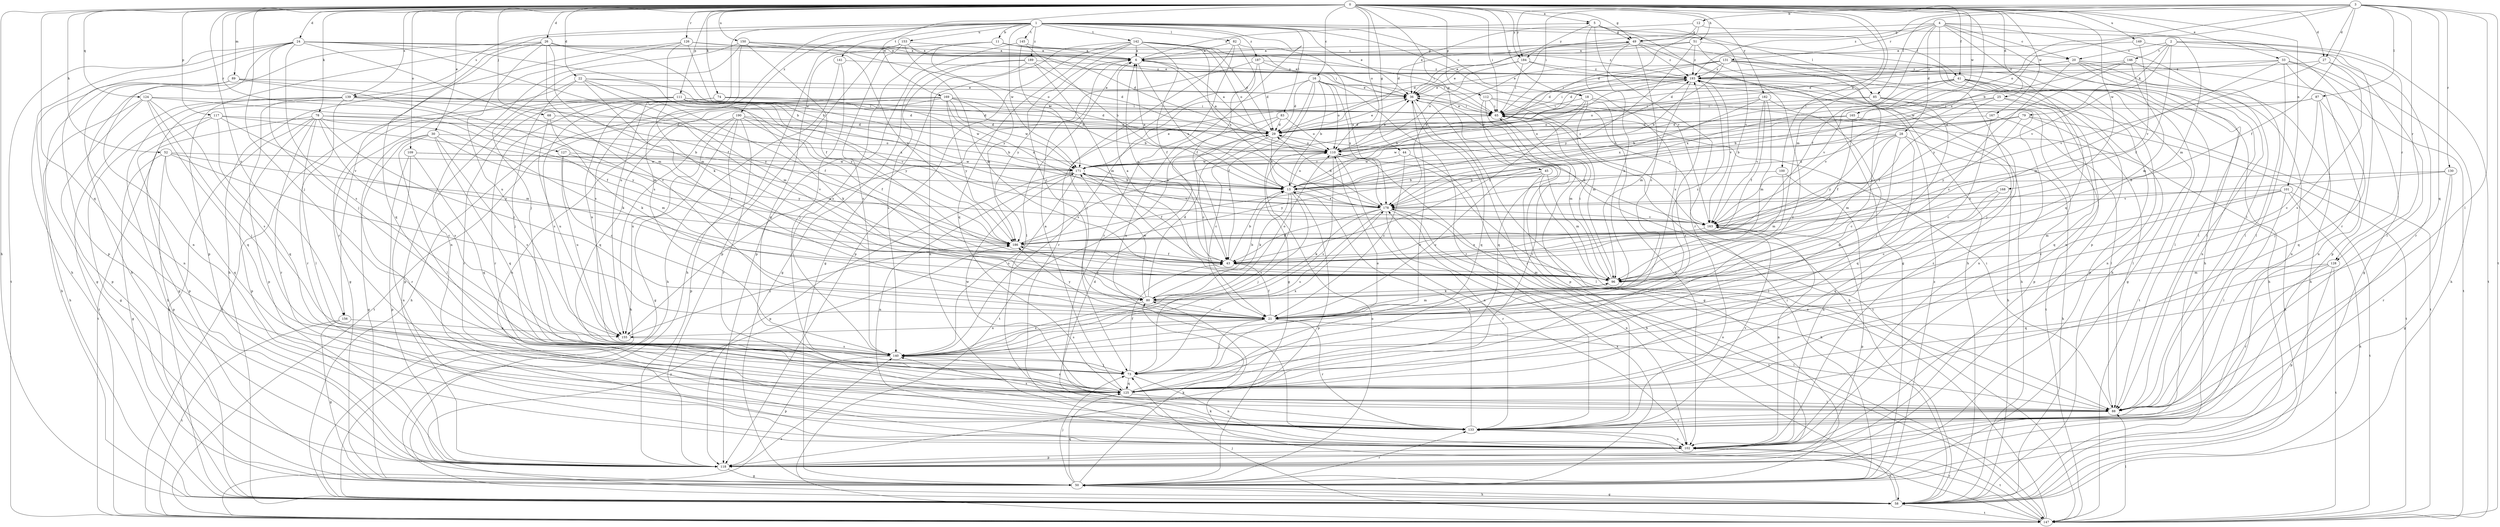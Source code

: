 strict digraph  {
0;
1;
2;
3;
4;
5;
6;
11;
12;
13;
16;
18;
20;
21;
22;
24;
25;
26;
27;
28;
29;
30;
33;
36;
41;
43;
44;
45;
49;
50;
51;
52;
58;
65;
68;
73;
74;
78;
79;
80;
82;
83;
85;
87;
88;
89;
96;
100;
101;
102;
109;
110;
111;
112;
117;
118;
124;
125;
126;
127;
128;
130;
131;
133;
139;
140;
141;
142;
145;
146;
147;
149;
150;
153;
155;
156;
163;
165;
167;
168;
169;
171;
178;
182;
184;
186;
187;
189;
190;
193;
0 -> 5  [label=a];
0 -> 16  [label=c];
0 -> 18  [label=c];
0 -> 22  [label=d];
0 -> 24  [label=d];
0 -> 25  [label=d];
0 -> 26  [label=d];
0 -> 27  [label=d];
0 -> 30  [label=e];
0 -> 33  [label=e];
0 -> 41  [label=f];
0 -> 44  [label=g];
0 -> 45  [label=g];
0 -> 49  [label=g];
0 -> 51  [label=h];
0 -> 52  [label=h];
0 -> 58  [label=h];
0 -> 65  [label=i];
0 -> 68  [label=j];
0 -> 73  [label=j];
0 -> 74  [label=k];
0 -> 78  [label=k];
0 -> 89  [label=m];
0 -> 96  [label=m];
0 -> 100  [label=n];
0 -> 101  [label=n];
0 -> 109  [label=o];
0 -> 110  [label=o];
0 -> 111  [label=p];
0 -> 112  [label=p];
0 -> 117  [label=p];
0 -> 124  [label=q];
0 -> 125  [label=q];
0 -> 126  [label=r];
0 -> 127  [label=r];
0 -> 139  [label=s];
0 -> 149  [label=u];
0 -> 150  [label=u];
0 -> 156  [label=v];
0 -> 165  [label=w];
0 -> 167  [label=w];
0 -> 168  [label=w];
0 -> 169  [label=w];
0 -> 178  [label=x];
0 -> 182  [label=y];
0 -> 184  [label=y];
1 -> 11  [label=b];
1 -> 18  [label=c];
1 -> 36  [label=e];
1 -> 41  [label=f];
1 -> 82  [label=l];
1 -> 83  [label=l];
1 -> 85  [label=l];
1 -> 102  [label=n];
1 -> 139  [label=s];
1 -> 140  [label=s];
1 -> 141  [label=t];
1 -> 142  [label=t];
1 -> 145  [label=t];
1 -> 153  [label=u];
1 -> 155  [label=u];
1 -> 156  [label=v];
1 -> 163  [label=v];
1 -> 171  [label=w];
1 -> 187  [label=z];
1 -> 189  [label=z];
1 -> 190  [label=z];
2 -> 20  [label=c];
2 -> 43  [label=f];
2 -> 79  [label=k];
2 -> 118  [label=p];
2 -> 128  [label=r];
2 -> 146  [label=t];
2 -> 147  [label=t];
2 -> 163  [label=v];
3 -> 12  [label=b];
3 -> 13  [label=b];
3 -> 27  [label=d];
3 -> 43  [label=f];
3 -> 65  [label=i];
3 -> 85  [label=l];
3 -> 87  [label=l];
3 -> 88  [label=l];
3 -> 110  [label=o];
3 -> 125  [label=q];
3 -> 128  [label=r];
3 -> 130  [label=r];
3 -> 147  [label=t];
3 -> 184  [label=y];
3 -> 193  [label=z];
4 -> 20  [label=c];
4 -> 28  [label=d];
4 -> 29  [label=d];
4 -> 43  [label=f];
4 -> 49  [label=g];
4 -> 58  [label=h];
4 -> 88  [label=l];
4 -> 118  [label=p];
4 -> 125  [label=q];
4 -> 131  [label=r];
4 -> 133  [label=r];
5 -> 49  [label=g];
5 -> 58  [label=h];
5 -> 133  [label=r];
5 -> 140  [label=s];
5 -> 163  [label=v];
5 -> 184  [label=y];
6 -> 5  [label=a];
6 -> 49  [label=g];
6 -> 88  [label=l];
6 -> 178  [label=x];
6 -> 186  [label=y];
6 -> 193  [label=z];
11 -> 20  [label=c];
11 -> 36  [label=e];
11 -> 125  [label=q];
11 -> 140  [label=s];
11 -> 186  [label=y];
11 -> 193  [label=z];
12 -> 29  [label=d];
12 -> 36  [label=e];
12 -> 49  [label=g];
12 -> 96  [label=m];
13 -> 6  [label=a];
13 -> 73  [label=j];
13 -> 80  [label=k];
13 -> 110  [label=o];
13 -> 118  [label=p];
13 -> 140  [label=s];
13 -> 171  [label=w];
13 -> 178  [label=x];
13 -> 193  [label=z];
16 -> 13  [label=b];
16 -> 29  [label=d];
16 -> 36  [label=e];
16 -> 43  [label=f];
16 -> 50  [label=g];
16 -> 110  [label=o];
16 -> 133  [label=r];
16 -> 140  [label=s];
16 -> 178  [label=x];
18 -> 13  [label=b];
18 -> 43  [label=f];
18 -> 58  [label=h];
18 -> 65  [label=i];
18 -> 96  [label=m];
18 -> 102  [label=n];
20 -> 21  [label=c];
20 -> 29  [label=d];
20 -> 58  [label=h];
20 -> 88  [label=l];
20 -> 102  [label=n];
20 -> 147  [label=t];
20 -> 193  [label=z];
21 -> 43  [label=f];
21 -> 73  [label=j];
21 -> 88  [label=l];
21 -> 96  [label=m];
21 -> 133  [label=r];
21 -> 140  [label=s];
21 -> 155  [label=u];
21 -> 186  [label=y];
22 -> 21  [label=c];
22 -> 36  [label=e];
22 -> 43  [label=f];
22 -> 50  [label=g];
22 -> 73  [label=j];
22 -> 96  [label=m];
22 -> 186  [label=y];
24 -> 6  [label=a];
24 -> 13  [label=b];
24 -> 43  [label=f];
24 -> 58  [label=h];
24 -> 65  [label=i];
24 -> 73  [label=j];
24 -> 96  [label=m];
24 -> 102  [label=n];
24 -> 118  [label=p];
24 -> 140  [label=s];
24 -> 147  [label=t];
25 -> 43  [label=f];
25 -> 65  [label=i];
25 -> 125  [label=q];
25 -> 147  [label=t];
25 -> 163  [label=v];
26 -> 6  [label=a];
26 -> 13  [label=b];
26 -> 21  [label=c];
26 -> 58  [label=h];
26 -> 96  [label=m];
26 -> 118  [label=p];
26 -> 125  [label=q];
26 -> 155  [label=u];
27 -> 88  [label=l];
27 -> 140  [label=s];
27 -> 163  [label=v];
27 -> 193  [label=z];
28 -> 21  [label=c];
28 -> 58  [label=h];
28 -> 96  [label=m];
28 -> 110  [label=o];
28 -> 125  [label=q];
28 -> 171  [label=w];
28 -> 186  [label=y];
29 -> 6  [label=a];
29 -> 13  [label=b];
29 -> 21  [label=c];
29 -> 36  [label=e];
29 -> 110  [label=o];
30 -> 50  [label=g];
30 -> 88  [label=l];
30 -> 96  [label=m];
30 -> 110  [label=o];
30 -> 125  [label=q];
30 -> 133  [label=r];
30 -> 140  [label=s];
33 -> 29  [label=d];
33 -> 50  [label=g];
33 -> 58  [label=h];
33 -> 88  [label=l];
33 -> 96  [label=m];
33 -> 102  [label=n];
33 -> 193  [label=z];
36 -> 65  [label=i];
36 -> 125  [label=q];
36 -> 133  [label=r];
36 -> 147  [label=t];
41 -> 36  [label=e];
41 -> 50  [label=g];
41 -> 88  [label=l];
41 -> 102  [label=n];
41 -> 110  [label=o];
41 -> 118  [label=p];
41 -> 147  [label=t];
41 -> 163  [label=v];
41 -> 178  [label=x];
43 -> 6  [label=a];
43 -> 13  [label=b];
43 -> 96  [label=m];
44 -> 21  [label=c];
44 -> 58  [label=h];
44 -> 171  [label=w];
45 -> 13  [label=b];
45 -> 21  [label=c];
45 -> 58  [label=h];
45 -> 88  [label=l];
45 -> 96  [label=m];
45 -> 186  [label=y];
49 -> 6  [label=a];
49 -> 21  [label=c];
49 -> 36  [label=e];
49 -> 50  [label=g];
49 -> 80  [label=k];
49 -> 102  [label=n];
49 -> 178  [label=x];
49 -> 193  [label=z];
50 -> 58  [label=h];
50 -> 65  [label=i];
50 -> 73  [label=j];
50 -> 80  [label=k];
50 -> 110  [label=o];
50 -> 125  [label=q];
50 -> 133  [label=r];
50 -> 178  [label=x];
50 -> 193  [label=z];
51 -> 6  [label=a];
51 -> 21  [label=c];
51 -> 29  [label=d];
51 -> 58  [label=h];
51 -> 186  [label=y];
51 -> 193  [label=z];
52 -> 21  [label=c];
52 -> 50  [label=g];
52 -> 118  [label=p];
52 -> 125  [label=q];
52 -> 171  [label=w];
52 -> 186  [label=y];
58 -> 50  [label=g];
58 -> 102  [label=n];
58 -> 147  [label=t];
58 -> 186  [label=y];
65 -> 29  [label=d];
65 -> 36  [label=e];
65 -> 50  [label=g];
65 -> 96  [label=m];
68 -> 29  [label=d];
68 -> 80  [label=k];
68 -> 155  [label=u];
73 -> 43  [label=f];
73 -> 102  [label=n];
73 -> 110  [label=o];
73 -> 125  [label=q];
73 -> 178  [label=x];
74 -> 29  [label=d];
74 -> 65  [label=i];
74 -> 133  [label=r];
74 -> 140  [label=s];
74 -> 155  [label=u];
74 -> 171  [label=w];
78 -> 13  [label=b];
78 -> 21  [label=c];
78 -> 29  [label=d];
78 -> 58  [label=h];
78 -> 80  [label=k];
78 -> 88  [label=l];
78 -> 118  [label=p];
78 -> 133  [label=r];
78 -> 140  [label=s];
78 -> 147  [label=t];
79 -> 13  [label=b];
79 -> 29  [label=d];
79 -> 88  [label=l];
79 -> 147  [label=t];
79 -> 178  [label=x];
79 -> 186  [label=y];
80 -> 13  [label=b];
80 -> 21  [label=c];
80 -> 29  [label=d];
80 -> 110  [label=o];
80 -> 140  [label=s];
80 -> 171  [label=w];
80 -> 186  [label=y];
80 -> 193  [label=z];
82 -> 6  [label=a];
82 -> 43  [label=f];
82 -> 73  [label=j];
82 -> 133  [label=r];
82 -> 178  [label=x];
83 -> 21  [label=c];
83 -> 29  [label=d];
83 -> 110  [label=o];
83 -> 147  [label=t];
85 -> 13  [label=b];
85 -> 65  [label=i];
85 -> 73  [label=j];
85 -> 118  [label=p];
85 -> 147  [label=t];
87 -> 13  [label=b];
87 -> 21  [label=c];
87 -> 65  [label=i];
87 -> 73  [label=j];
87 -> 125  [label=q];
88 -> 65  [label=i];
88 -> 133  [label=r];
88 -> 140  [label=s];
89 -> 36  [label=e];
89 -> 50  [label=g];
89 -> 58  [label=h];
89 -> 96  [label=m];
89 -> 102  [label=n];
89 -> 186  [label=y];
96 -> 6  [label=a];
96 -> 65  [label=i];
96 -> 80  [label=k];
96 -> 178  [label=x];
100 -> 13  [label=b];
100 -> 96  [label=m];
100 -> 102  [label=n];
101 -> 21  [label=c];
101 -> 58  [label=h];
101 -> 88  [label=l];
101 -> 96  [label=m];
101 -> 147  [label=t];
101 -> 178  [label=x];
102 -> 118  [label=p];
102 -> 147  [label=t];
102 -> 193  [label=z];
109 -> 102  [label=n];
109 -> 118  [label=p];
109 -> 125  [label=q];
109 -> 163  [label=v];
109 -> 171  [label=w];
110 -> 6  [label=a];
110 -> 36  [label=e];
110 -> 88  [label=l];
110 -> 102  [label=n];
110 -> 140  [label=s];
110 -> 171  [label=w];
111 -> 29  [label=d];
111 -> 65  [label=i];
111 -> 80  [label=k];
111 -> 118  [label=p];
111 -> 133  [label=r];
111 -> 147  [label=t];
111 -> 163  [label=v];
111 -> 186  [label=y];
112 -> 58  [label=h];
112 -> 65  [label=i];
112 -> 118  [label=p];
112 -> 125  [label=q];
112 -> 163  [label=v];
117 -> 29  [label=d];
117 -> 50  [label=g];
117 -> 96  [label=m];
117 -> 118  [label=p];
117 -> 125  [label=q];
117 -> 186  [label=y];
118 -> 50  [label=g];
124 -> 43  [label=f];
124 -> 58  [label=h];
124 -> 65  [label=i];
124 -> 73  [label=j];
124 -> 118  [label=p];
124 -> 125  [label=q];
124 -> 140  [label=s];
125 -> 6  [label=a];
125 -> 36  [label=e];
125 -> 65  [label=i];
125 -> 88  [label=l];
125 -> 140  [label=s];
125 -> 171  [label=w];
125 -> 193  [label=z];
126 -> 6  [label=a];
126 -> 36  [label=e];
126 -> 58  [label=h];
126 -> 80  [label=k];
126 -> 133  [label=r];
126 -> 171  [label=w];
127 -> 21  [label=c];
127 -> 155  [label=u];
127 -> 171  [label=w];
127 -> 186  [label=y];
128 -> 96  [label=m];
128 -> 118  [label=p];
128 -> 125  [label=q];
128 -> 133  [label=r];
128 -> 147  [label=t];
130 -> 13  [label=b];
130 -> 50  [label=g];
130 -> 133  [label=r];
130 -> 163  [label=v];
131 -> 13  [label=b];
131 -> 29  [label=d];
131 -> 36  [label=e];
131 -> 58  [label=h];
131 -> 65  [label=i];
131 -> 73  [label=j];
131 -> 88  [label=l];
131 -> 102  [label=n];
131 -> 193  [label=z];
133 -> 13  [label=b];
133 -> 29  [label=d];
133 -> 102  [label=n];
133 -> 163  [label=v];
139 -> 29  [label=d];
139 -> 50  [label=g];
139 -> 58  [label=h];
139 -> 65  [label=i];
139 -> 118  [label=p];
139 -> 133  [label=r];
139 -> 147  [label=t];
139 -> 178  [label=x];
140 -> 73  [label=j];
140 -> 118  [label=p];
140 -> 193  [label=z];
141 -> 58  [label=h];
141 -> 73  [label=j];
141 -> 193  [label=z];
142 -> 6  [label=a];
142 -> 21  [label=c];
142 -> 29  [label=d];
142 -> 43  [label=f];
142 -> 50  [label=g];
142 -> 65  [label=i];
142 -> 110  [label=o];
142 -> 118  [label=p];
142 -> 125  [label=q];
142 -> 178  [label=x];
145 -> 6  [label=a];
145 -> 13  [label=b];
145 -> 118  [label=p];
145 -> 171  [label=w];
146 -> 88  [label=l];
146 -> 96  [label=m];
146 -> 171  [label=w];
146 -> 186  [label=y];
146 -> 193  [label=z];
147 -> 36  [label=e];
147 -> 73  [label=j];
147 -> 80  [label=k];
147 -> 88  [label=l];
147 -> 110  [label=o];
147 -> 133  [label=r];
147 -> 140  [label=s];
149 -> 6  [label=a];
149 -> 133  [label=r];
149 -> 163  [label=v];
150 -> 6  [label=a];
150 -> 43  [label=f];
150 -> 73  [label=j];
150 -> 102  [label=n];
150 -> 110  [label=o];
150 -> 140  [label=s];
150 -> 186  [label=y];
153 -> 6  [label=a];
153 -> 29  [label=d];
153 -> 58  [label=h];
153 -> 96  [label=m];
153 -> 118  [label=p];
153 -> 140  [label=s];
155 -> 140  [label=s];
155 -> 186  [label=y];
156 -> 50  [label=g];
156 -> 147  [label=t];
156 -> 155  [label=u];
163 -> 29  [label=d];
163 -> 102  [label=n];
163 -> 118  [label=p];
163 -> 186  [label=y];
165 -> 29  [label=d];
165 -> 43  [label=f];
165 -> 58  [label=h];
165 -> 110  [label=o];
167 -> 21  [label=c];
167 -> 29  [label=d];
167 -> 88  [label=l];
168 -> 21  [label=c];
168 -> 125  [label=q];
168 -> 178  [label=x];
169 -> 13  [label=b];
169 -> 58  [label=h];
169 -> 65  [label=i];
169 -> 102  [label=n];
169 -> 110  [label=o];
169 -> 125  [label=q];
169 -> 147  [label=t];
169 -> 171  [label=w];
169 -> 178  [label=x];
169 -> 186  [label=y];
171 -> 13  [label=b];
171 -> 36  [label=e];
171 -> 43  [label=f];
171 -> 102  [label=n];
171 -> 118  [label=p];
171 -> 140  [label=s];
171 -> 163  [label=v];
171 -> 178  [label=x];
178 -> 29  [label=d];
178 -> 43  [label=f];
178 -> 80  [label=k];
178 -> 102  [label=n];
178 -> 133  [label=r];
178 -> 140  [label=s];
178 -> 147  [label=t];
178 -> 163  [label=v];
182 -> 43  [label=f];
182 -> 65  [label=i];
182 -> 96  [label=m];
182 -> 110  [label=o];
182 -> 125  [label=q];
182 -> 163  [label=v];
182 -> 178  [label=x];
184 -> 36  [label=e];
184 -> 58  [label=h];
184 -> 65  [label=i];
184 -> 110  [label=o];
184 -> 193  [label=z];
186 -> 43  [label=f];
186 -> 193  [label=z];
187 -> 29  [label=d];
187 -> 65  [label=i];
187 -> 133  [label=r];
187 -> 155  [label=u];
187 -> 193  [label=z];
189 -> 29  [label=d];
189 -> 50  [label=g];
189 -> 96  [label=m];
189 -> 102  [label=n];
189 -> 140  [label=s];
189 -> 193  [label=z];
190 -> 13  [label=b];
190 -> 29  [label=d];
190 -> 43  [label=f];
190 -> 50  [label=g];
190 -> 58  [label=h];
190 -> 118  [label=p];
190 -> 133  [label=r];
190 -> 155  [label=u];
193 -> 36  [label=e];
193 -> 65  [label=i];
193 -> 96  [label=m];
193 -> 102  [label=n];
193 -> 163  [label=v];
193 -> 171  [label=w];
}

